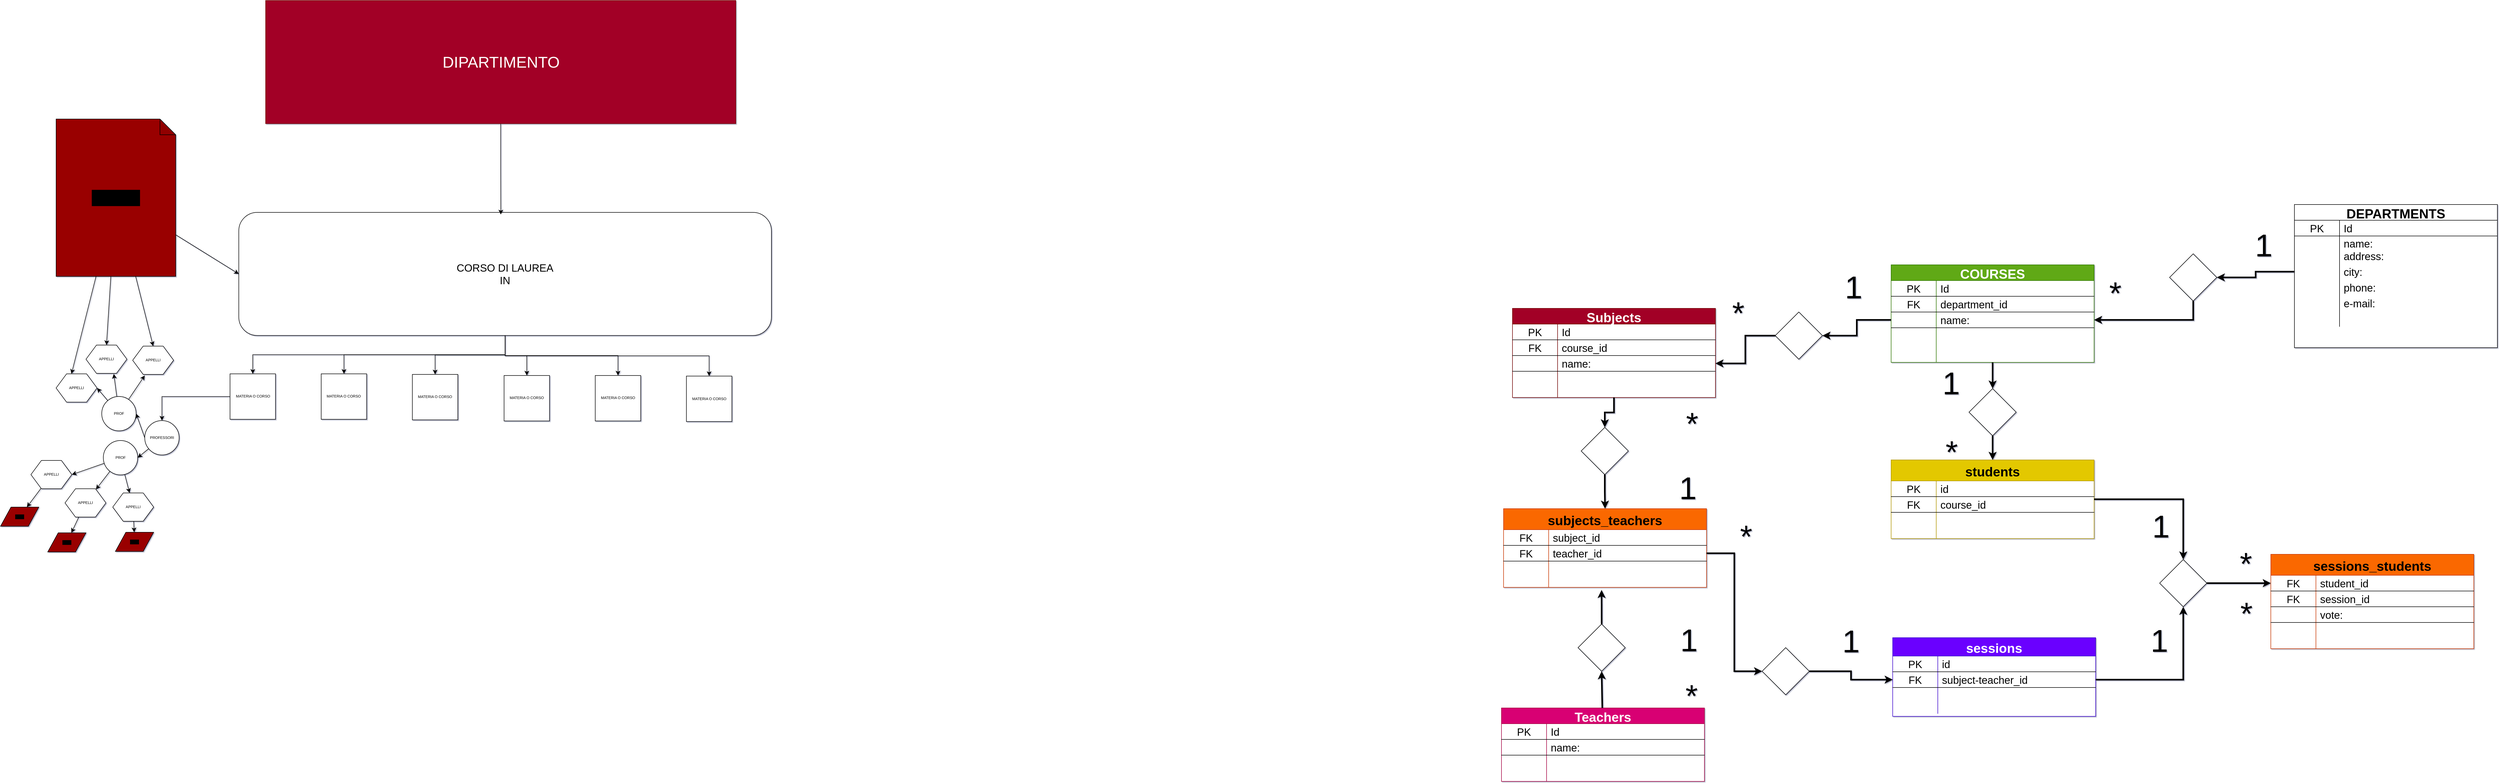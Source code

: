 <mxfile>
    <diagram id="xpTfQwLlDye6NHtaUpQL" name="Pagina-1">
        <mxGraphModel dx="5818" dy="3366" grid="1" gridSize="1" guides="1" tooltips="1" connect="1" arrows="1" fold="1" page="1" pageScale="1" pageWidth="827" pageHeight="1169" background="#ffffff" math="0" shadow="1">
            <root>
                <mxCell id="0"/>
                <mxCell id="1" parent="0"/>
                <mxCell id="140" value="" style="group" vertex="1" connectable="0" parent="1">
                    <mxGeometry x="-2970" y="-1360" width="1469.96" height="1051.5" as="geometry"/>
                </mxCell>
                <mxCell id="61" value="&lt;font style=&quot;font-size: 20px&quot;&gt;CORSO DI LAUREA&lt;br&gt;IN&lt;/font&gt;" style="rounded=1;whiteSpace=wrap;html=1;" parent="140" vertex="1">
                    <mxGeometry x="454.324" y="403.996" width="1015.636" height="234.78" as="geometry"/>
                </mxCell>
                <mxCell id="100" style="edgeStyle=orthogonalEdgeStyle;rounded=0;orthogonalLoop=1;jettySize=auto;html=1;fontSize=7;strokeColor=#000000;" parent="140" source="60" edge="1">
                    <mxGeometry relative="1" as="geometry">
                        <mxPoint x="954" y="408" as="targetPoint"/>
                    </mxGeometry>
                </mxCell>
                <mxCell id="60" value="DIPARTIMENTO" style="rounded=0;whiteSpace=wrap;html=1;fillColor=#a20025;strokeColor=#6F0000;fontColor=#ffffff;fontSize=30;" parent="140" vertex="1">
                    <mxGeometry x="505.523" width="896.533" height="234.78" as="geometry"/>
                </mxCell>
                <mxCell id="76" value="MATERIA O CORSO" style="whiteSpace=wrap;html=1;aspect=fixed;fontSize=7;" parent="140" vertex="1">
                    <mxGeometry x="611.457" y="711.881" width="86.704" height="86.704" as="geometry"/>
                </mxCell>
                <mxCell id="92" style="edgeStyle=orthogonalEdgeStyle;rounded=0;orthogonalLoop=1;jettySize=auto;html=1;fontSize=7;strokeColor=#000000;" parent="140" source="61" target="76" edge="1">
                    <mxGeometry x="293.96" y="-47.09" as="geometry"/>
                </mxCell>
                <mxCell id="84" value="MATERIA O CORSO" style="whiteSpace=wrap;html=1;aspect=fixed;fontSize=7;" parent="140" vertex="1">
                    <mxGeometry x="437.619" y="711.881" width="86.704" height="86.704" as="geometry"/>
                </mxCell>
                <mxCell id="91" style="edgeStyle=orthogonalEdgeStyle;rounded=0;orthogonalLoop=1;jettySize=auto;html=1;entryX=0.5;entryY=0;entryDx=0;entryDy=0;fontSize=7;strokeColor=#000000;" parent="140" source="61" target="84" edge="1">
                    <mxGeometry x="293.96" y="-47.09" as="geometry"/>
                </mxCell>
                <mxCell id="85" value="MATERIA O CORSO" style="whiteSpace=wrap;html=1;aspect=fixed;fontSize=7;" parent="140" vertex="1">
                    <mxGeometry x="785.296" y="712.976" width="86.704" height="86.704" as="geometry"/>
                </mxCell>
                <mxCell id="93" style="edgeStyle=orthogonalEdgeStyle;rounded=0;orthogonalLoop=1;jettySize=auto;html=1;fontSize=7;strokeColor=#000000;" parent="140" source="61" target="85" edge="1">
                    <mxGeometry x="293.96" y="-47.09" as="geometry"/>
                </mxCell>
                <mxCell id="87" value="MATERIA O CORSO" style="whiteSpace=wrap;html=1;aspect=fixed;fontSize=7;" parent="140" vertex="1">
                    <mxGeometry x="1134.01" y="715.053" width="86.704" height="86.704" as="geometry"/>
                </mxCell>
                <mxCell id="95" style="edgeStyle=orthogonalEdgeStyle;rounded=0;orthogonalLoop=1;jettySize=auto;html=1;entryX=0.5;entryY=0;entryDx=0;entryDy=0;fontSize=7;strokeColor=#000000;" parent="140" source="61" target="87" edge="1">
                    <mxGeometry x="293.96" y="-47.09" as="geometry"/>
                </mxCell>
                <mxCell id="88" value="MATERIA O CORSO" style="whiteSpace=wrap;html=1;aspect=fixed;fontSize=7;" parent="140" vertex="1">
                    <mxGeometry x="960.172" y="715.053" width="86.704" height="86.704" as="geometry"/>
                </mxCell>
                <mxCell id="94" style="edgeStyle=orthogonalEdgeStyle;rounded=0;orthogonalLoop=1;jettySize=auto;html=1;entryX=0.5;entryY=0;entryDx=0;entryDy=0;fontSize=7;strokeColor=#000000;" parent="140" source="61" target="88" edge="1">
                    <mxGeometry x="293.96" y="-47.09" as="geometry"/>
                </mxCell>
                <mxCell id="89" value="MATERIA O CORSO" style="whiteSpace=wrap;html=1;aspect=fixed;fontSize=7;" parent="140" vertex="1">
                    <mxGeometry x="1307.848" y="716.148" width="86.704" height="86.704" as="geometry"/>
                </mxCell>
                <mxCell id="96" style="edgeStyle=orthogonalEdgeStyle;rounded=0;orthogonalLoop=1;jettySize=auto;html=1;fontSize=7;strokeColor=#000000;" parent="140" source="61" target="89" edge="1">
                    <mxGeometry x="293.96" y="-47.09" as="geometry"/>
                </mxCell>
                <mxCell id="117" style="edgeStyle=none;rounded=0;orthogonalLoop=1;jettySize=auto;html=1;fontSize=7;strokeColor=#000000;" parent="140" source="97" edge="1">
                    <mxGeometry relative="1" as="geometry">
                        <mxPoint x="216" y="712" as="targetPoint"/>
                    </mxGeometry>
                </mxCell>
                <mxCell id="118" style="edgeStyle=none;rounded=0;orthogonalLoop=1;jettySize=auto;html=1;fontSize=7;strokeColor=#000000;" parent="140" source="97" edge="1">
                    <mxGeometry relative="1" as="geometry">
                        <mxPoint x="275" y="715" as="targetPoint"/>
                    </mxGeometry>
                </mxCell>
                <mxCell id="97" value="PROF" style="ellipse;whiteSpace=wrap;html=1;aspect=fixed;fontSize=7;" parent="140" vertex="1">
                    <mxGeometry x="193" y="755.003" width="65.592" height="65.592" as="geometry"/>
                </mxCell>
                <mxCell id="101" value="PROF" style="ellipse;whiteSpace=wrap;html=1;aspect=fixed;fontSize=7;" parent="140" vertex="1">
                    <mxGeometry x="196" y="839.003" width="65.592" height="65.592" as="geometry"/>
                </mxCell>
                <mxCell id="108" style="edgeStyle=none;rounded=0;orthogonalLoop=1;jettySize=auto;html=1;exitX=0;exitY=0.5;exitDx=0;exitDy=0;entryX=1;entryY=0.5;entryDx=0;entryDy=0;fontSize=7;strokeColor=#000000;" parent="140" source="102" target="97" edge="1">
                    <mxGeometry relative="1" as="geometry"/>
                </mxCell>
                <mxCell id="109" style="edgeStyle=none;rounded=0;orthogonalLoop=1;jettySize=auto;html=1;entryX=1;entryY=0.5;entryDx=0;entryDy=0;fontSize=7;strokeColor=#000000;" parent="140" source="102" target="101" edge="1">
                    <mxGeometry relative="1" as="geometry"/>
                </mxCell>
                <mxCell id="102" value="PROFESSORI" style="ellipse;whiteSpace=wrap;html=1;aspect=fixed;fontSize=7;" parent="140" vertex="1">
                    <mxGeometry x="275" y="801.003" width="65.592" height="65.592" as="geometry"/>
                </mxCell>
                <mxCell id="103" style="edgeStyle=orthogonalEdgeStyle;rounded=0;orthogonalLoop=1;jettySize=auto;html=1;entryX=0.5;entryY=0;entryDx=0;entryDy=0;fontSize=7;strokeColor=#000000;" parent="140" source="84" target="102" edge="1">
                    <mxGeometry relative="1" as="geometry"/>
                </mxCell>
                <mxCell id="111" value="APPELLI" style="shape=hexagon;perimeter=hexagonPerimeter2;whiteSpace=wrap;html=1;fixedSize=1;fontSize=7;" parent="140" vertex="1">
                    <mxGeometry x="106" y="711.88" width="78" height="54" as="geometry"/>
                </mxCell>
                <mxCell id="114" style="edgeStyle=none;rounded=0;orthogonalLoop=1;jettySize=auto;html=1;entryX=1;entryY=0.5;entryDx=0;entryDy=0;fontSize=7;strokeColor=#000000;" parent="140" source="97" target="111" edge="1">
                    <mxGeometry relative="1" as="geometry"/>
                </mxCell>
                <mxCell id="115" value="APPELLI" style="shape=hexagon;perimeter=hexagonPerimeter2;whiteSpace=wrap;html=1;fixedSize=1;fontSize=7;" parent="140" vertex="1">
                    <mxGeometry x="163" y="657" width="78" height="54" as="geometry"/>
                </mxCell>
                <mxCell id="116" value="APPELLI" style="shape=hexagon;perimeter=hexagonPerimeter2;whiteSpace=wrap;html=1;fixedSize=1;fontSize=7;" parent="140" vertex="1">
                    <mxGeometry x="252" y="658.98" width="78" height="54" as="geometry"/>
                </mxCell>
                <mxCell id="121" style="edgeStyle=none;rounded=0;orthogonalLoop=1;jettySize=auto;html=1;entryX=0;entryY=0.5;entryDx=0;entryDy=0;fontSize=7;strokeColor=#000000;" parent="140" source="120" target="61" edge="1">
                    <mxGeometry relative="1" as="geometry"/>
                </mxCell>
                <mxCell id="122" style="edgeStyle=none;rounded=0;orthogonalLoop=1;jettySize=auto;html=1;entryX=0.5;entryY=0;entryDx=0;entryDy=0;fontSize=7;strokeColor=#000000;" parent="140" source="120" target="116" edge="1">
                    <mxGeometry relative="1" as="geometry"/>
                </mxCell>
                <mxCell id="123" style="edgeStyle=none;rounded=0;orthogonalLoop=1;jettySize=auto;html=1;entryX=0.5;entryY=0;entryDx=0;entryDy=0;fontSize=7;strokeColor=#000000;" parent="140" source="120" target="115" edge="1">
                    <mxGeometry relative="1" as="geometry"/>
                </mxCell>
                <mxCell id="124" style="edgeStyle=none;rounded=0;orthogonalLoop=1;jettySize=auto;html=1;entryX=0.375;entryY=0;entryDx=0;entryDy=0;fontSize=7;strokeColor=#000000;" parent="140" source="120" target="111" edge="1">
                    <mxGeometry relative="1" as="geometry"/>
                </mxCell>
                <mxCell id="120" value="&lt;font style=&quot;font-size: 26px&quot;&gt;studenti&lt;/font&gt;" style="shape=note;whiteSpace=wrap;html=1;backgroundOutline=1;darkOpacity=0.05;fontSize=7;labelBackgroundColor=#000000;fillColor=#990000;" parent="140" vertex="1">
                    <mxGeometry x="106" y="226" width="228" height="300" as="geometry"/>
                </mxCell>
                <mxCell id="125" value="APPELLI" style="shape=hexagon;perimeter=hexagonPerimeter2;whiteSpace=wrap;html=1;fixedSize=1;fontSize=7;" parent="140" vertex="1">
                    <mxGeometry x="58" y="877" width="78" height="54" as="geometry"/>
                </mxCell>
                <mxCell id="137" style="edgeStyle=none;rounded=0;orthogonalLoop=1;jettySize=auto;html=1;entryX=1;entryY=0.5;entryDx=0;entryDy=0;fontSize=7;strokeColor=#000000;" parent="140" source="101" target="125" edge="1">
                    <mxGeometry relative="1" as="geometry"/>
                </mxCell>
                <mxCell id="126" value="APPELLI" style="shape=hexagon;perimeter=hexagonPerimeter2;whiteSpace=wrap;html=1;fixedSize=1;fontSize=7;" parent="140" vertex="1">
                    <mxGeometry x="123" y="931" width="78" height="54" as="geometry"/>
                </mxCell>
                <mxCell id="129" style="edgeStyle=none;rounded=0;orthogonalLoop=1;jettySize=auto;html=1;fontSize=7;strokeColor=#000000;" parent="140" source="101" target="126" edge="1">
                    <mxGeometry relative="1" as="geometry"/>
                </mxCell>
                <mxCell id="127" value="APPELLI" style="shape=hexagon;perimeter=hexagonPerimeter2;whiteSpace=wrap;html=1;fixedSize=1;fontSize=7;" parent="140" vertex="1">
                    <mxGeometry x="214" y="938.98" width="78" height="54" as="geometry"/>
                </mxCell>
                <mxCell id="128" style="edgeStyle=none;rounded=0;orthogonalLoop=1;jettySize=auto;html=1;fontSize=7;strokeColor=#000000;" parent="140" source="101" target="127" edge="1">
                    <mxGeometry relative="1" as="geometry"/>
                </mxCell>
                <mxCell id="131" value="VOTI" style="shape=parallelogram;perimeter=parallelogramPerimeter;whiteSpace=wrap;html=1;fixedSize=1;labelBackgroundColor=#000000;fontSize=7;fillColor=#990000;" parent="140" vertex="1">
                    <mxGeometry y="966" width="73" height="36.5" as="geometry"/>
                </mxCell>
                <mxCell id="138" style="edgeStyle=none;rounded=0;orthogonalLoop=1;jettySize=auto;html=1;fontSize=7;strokeColor=#000000;" parent="140" source="125" target="131" edge="1">
                    <mxGeometry relative="1" as="geometry"/>
                </mxCell>
                <mxCell id="132" value="VOTI" style="shape=parallelogram;perimeter=parallelogramPerimeter;whiteSpace=wrap;html=1;fixedSize=1;labelBackgroundColor=#000000;fontSize=7;fillColor=#990000;" parent="140" vertex="1">
                    <mxGeometry x="90" y="1015" width="73" height="36.5" as="geometry"/>
                </mxCell>
                <mxCell id="135" style="edgeStyle=none;rounded=0;orthogonalLoop=1;jettySize=auto;html=1;fontSize=7;strokeColor=#000000;" parent="140" source="126" target="132" edge="1">
                    <mxGeometry relative="1" as="geometry"/>
                </mxCell>
                <mxCell id="134" value="VOTI" style="shape=parallelogram;perimeter=parallelogramPerimeter;whiteSpace=wrap;html=1;fixedSize=1;labelBackgroundColor=#000000;fontSize=7;fillColor=#990000;" parent="140" vertex="1">
                    <mxGeometry x="219" y="1014" width="73" height="36.5" as="geometry"/>
                </mxCell>
                <mxCell id="139" style="edgeStyle=none;rounded=0;orthogonalLoop=1;jettySize=auto;html=1;fontSize=7;strokeColor=#000000;" parent="140" source="127" target="134" edge="1">
                    <mxGeometry relative="1" as="geometry"/>
                </mxCell>
                <mxCell id="419" value="" style="group" vertex="1" connectable="0" parent="1">
                    <mxGeometry x="-108" y="-971" width="1899" height="1100" as="geometry"/>
                </mxCell>
                <mxCell id="141" value="DEPARTMENTS" style="shape=table;startSize=30;container=1;collapsible=0;childLayout=tableLayout;fixedRows=1;rowLines=0;fontStyle=1;align=center;swimlaneFillColor=#ffffff;fontSize=25;" vertex="1" parent="419">
                    <mxGeometry x="1512" width="387" height="273" as="geometry"/>
                </mxCell>
                <mxCell id="142" value="" style="shape=partialRectangle;html=1;whiteSpace=wrap;collapsible=0;dropTarget=0;pointerEvents=0;fillColor=none;top=0;left=0;bottom=1;right=0;points=[[0,0.5],[1,0.5]];portConstraint=eastwest;" vertex="1" parent="141">
                    <mxGeometry y="30" width="387" height="30" as="geometry"/>
                </mxCell>
                <mxCell id="143" value="&lt;font style=&quot;font-size: 20px&quot;&gt;PK&lt;/font&gt;" style="shape=partialRectangle;html=1;whiteSpace=wrap;connectable=0;fillColor=none;top=0;left=0;bottom=0;right=0;overflow=hidden;labelBackgroundColor=none;labelBorderColor=none;fontColor=#000000;" vertex="1" parent="142">
                    <mxGeometry width="86" height="30" as="geometry"/>
                </mxCell>
                <mxCell id="144" value="Id" style="shape=partialRectangle;html=1;whiteSpace=wrap;connectable=0;fillColor=none;top=0;left=0;bottom=0;right=0;align=left;spacingLeft=6;overflow=hidden;labelBackgroundColor=none;labelBorderColor=none;fontColor=#000000;fontSize=20;" vertex="1" parent="142">
                    <mxGeometry x="86" width="301" height="30" as="geometry"/>
                </mxCell>
                <mxCell id="145" value="" style="shape=partialRectangle;html=1;whiteSpace=wrap;collapsible=0;dropTarget=0;pointerEvents=0;fillColor=none;top=0;left=0;bottom=0;right=0;points=[[0,0.5],[1,0.5]];portConstraint=eastwest;" vertex="1" parent="141">
                    <mxGeometry y="60" width="387" height="23" as="geometry"/>
                </mxCell>
                <mxCell id="146" value="" style="shape=partialRectangle;html=1;whiteSpace=wrap;connectable=0;fillColor=none;top=0;left=0;bottom=0;right=0;overflow=hidden;labelBackgroundColor=none;labelBorderColor=none;fontColor=#000000;" vertex="1" parent="145">
                    <mxGeometry width="86" height="23" as="geometry"/>
                </mxCell>
                <mxCell id="147" value="name:" style="shape=partialRectangle;html=1;whiteSpace=wrap;connectable=0;fillColor=none;top=0;left=0;bottom=0;right=0;align=left;spacingLeft=6;overflow=hidden;labelBackgroundColor=none;labelBorderColor=none;fontColor=#000000;fontSize=20;" vertex="1" parent="145">
                    <mxGeometry x="86" width="301" height="23" as="geometry"/>
                </mxCell>
                <mxCell id="148" value="" style="shape=partialRectangle;html=1;whiteSpace=wrap;collapsible=0;dropTarget=0;pointerEvents=0;fillColor=none;top=0;left=0;bottom=0;right=0;points=[[0,0.5],[1,0.5]];portConstraint=eastwest;" vertex="1" parent="141">
                    <mxGeometry y="83" width="387" height="30" as="geometry"/>
                </mxCell>
                <mxCell id="149" value="" style="shape=partialRectangle;html=1;whiteSpace=wrap;connectable=0;fillColor=none;top=0;left=0;bottom=0;right=0;overflow=hidden;labelBackgroundColor=none;labelBorderColor=none;fontColor=#000000;" vertex="1" parent="148">
                    <mxGeometry width="86" height="30" as="geometry"/>
                </mxCell>
                <mxCell id="150" value="address:" style="shape=partialRectangle;html=1;whiteSpace=wrap;connectable=0;fillColor=none;top=0;left=0;bottom=0;right=0;align=left;spacingLeft=6;overflow=hidden;labelBackgroundColor=none;labelBorderColor=none;fontColor=#000000;fontSize=20;" vertex="1" parent="148">
                    <mxGeometry x="86" width="301" height="30" as="geometry"/>
                </mxCell>
                <mxCell id="175" value="" style="shape=partialRectangle;html=1;whiteSpace=wrap;collapsible=0;dropTarget=0;pointerEvents=0;fillColor=none;top=0;left=0;bottom=0;right=0;points=[[0,0.5],[1,0.5]];portConstraint=eastwest;" vertex="1" parent="141">
                    <mxGeometry y="113" width="387" height="30" as="geometry"/>
                </mxCell>
                <mxCell id="176" value="" style="shape=partialRectangle;html=1;whiteSpace=wrap;connectable=0;fillColor=none;top=0;left=0;bottom=0;right=0;overflow=hidden;labelBackgroundColor=none;labelBorderColor=none;fontColor=#000000;" vertex="1" parent="175">
                    <mxGeometry width="86" height="30" as="geometry"/>
                </mxCell>
                <mxCell id="177" value="city:" style="shape=partialRectangle;html=1;whiteSpace=wrap;connectable=0;fillColor=none;top=0;left=0;bottom=0;right=0;align=left;spacingLeft=6;overflow=hidden;labelBackgroundColor=none;labelBorderColor=none;fontColor=#000000;fontSize=20;" vertex="1" parent="175">
                    <mxGeometry x="86" width="301" height="30" as="geometry"/>
                </mxCell>
                <mxCell id="178" value="" style="shape=partialRectangle;html=1;whiteSpace=wrap;collapsible=0;dropTarget=0;pointerEvents=0;fillColor=none;top=0;left=0;bottom=0;right=0;points=[[0,0.5],[1,0.5]];portConstraint=eastwest;" vertex="1" parent="141">
                    <mxGeometry y="143" width="387" height="30" as="geometry"/>
                </mxCell>
                <mxCell id="179" value="" style="shape=partialRectangle;html=1;whiteSpace=wrap;connectable=0;fillColor=none;top=0;left=0;bottom=0;right=0;overflow=hidden;labelBackgroundColor=none;labelBorderColor=none;fontColor=#000000;" vertex="1" parent="178">
                    <mxGeometry width="86" height="30" as="geometry"/>
                </mxCell>
                <mxCell id="180" value="phone:" style="shape=partialRectangle;html=1;whiteSpace=wrap;connectable=0;fillColor=none;top=0;left=0;bottom=0;right=0;align=left;spacingLeft=6;overflow=hidden;labelBackgroundColor=none;labelBorderColor=none;fontColor=#000000;fontSize=20;" vertex="1" parent="178">
                    <mxGeometry x="86" width="301" height="30" as="geometry"/>
                </mxCell>
                <mxCell id="181" value="" style="shape=partialRectangle;html=1;whiteSpace=wrap;collapsible=0;dropTarget=0;pointerEvents=0;fillColor=none;top=0;left=0;bottom=0;right=0;points=[[0,0.5],[1,0.5]];portConstraint=eastwest;" vertex="1" parent="141">
                    <mxGeometry y="173" width="387" height="30" as="geometry"/>
                </mxCell>
                <mxCell id="182" value="" style="shape=partialRectangle;html=1;whiteSpace=wrap;connectable=0;fillColor=none;top=0;left=0;bottom=0;right=0;overflow=hidden;labelBackgroundColor=none;labelBorderColor=none;fontColor=#000000;" vertex="1" parent="181">
                    <mxGeometry width="86" height="30" as="geometry"/>
                </mxCell>
                <mxCell id="183" value="e-mail:" style="shape=partialRectangle;html=1;whiteSpace=wrap;connectable=0;fillColor=none;top=0;left=0;bottom=0;right=0;align=left;spacingLeft=6;overflow=hidden;labelBackgroundColor=none;labelBorderColor=none;fontColor=#000000;fontSize=20;" vertex="1" parent="181">
                    <mxGeometry x="86" width="301" height="30" as="geometry"/>
                </mxCell>
                <mxCell id="184" value="" style="shape=partialRectangle;html=1;whiteSpace=wrap;collapsible=0;dropTarget=0;pointerEvents=0;fillColor=none;top=0;left=0;bottom=0;right=0;points=[[0,0.5],[1,0.5]];portConstraint=eastwest;" vertex="1" parent="141">
                    <mxGeometry y="203" width="387" height="30" as="geometry"/>
                </mxCell>
                <mxCell id="185" value="" style="shape=partialRectangle;html=1;whiteSpace=wrap;connectable=0;fillColor=none;top=0;left=0;bottom=0;right=0;overflow=hidden;labelBackgroundColor=none;labelBorderColor=none;fontColor=#000000;" vertex="1" parent="184">
                    <mxGeometry width="86" height="30" as="geometry"/>
                </mxCell>
                <mxCell id="186" value="" style="shape=partialRectangle;html=1;whiteSpace=wrap;connectable=0;fillColor=none;top=0;left=0;bottom=0;right=0;align=left;spacingLeft=6;overflow=hidden;labelBackgroundColor=none;labelBorderColor=none;fontColor=#000000;" vertex="1" parent="184">
                    <mxGeometry x="86" width="301" height="30" as="geometry"/>
                </mxCell>
                <mxCell id="157" value="COURSES" style="shape=table;startSize=30;container=1;collapsible=0;childLayout=tableLayout;fixedRows=1;rowLines=0;fontStyle=1;align=center;swimlaneFillColor=#ffffff;labelBackgroundColor=none;fillColor=#60a917;strokeColor=#2D7600;fontColor=#ffffff;fontSize=25;" vertex="1" parent="419">
                    <mxGeometry x="743" y="115" width="387" height="186" as="geometry"/>
                </mxCell>
                <mxCell id="158" value="" style="shape=partialRectangle;html=1;whiteSpace=wrap;collapsible=0;dropTarget=0;pointerEvents=0;fillColor=none;top=0;left=0;bottom=1;right=0;points=[[0,0.5],[1,0.5]];portConstraint=eastwest;" vertex="1" parent="157">
                    <mxGeometry y="30" width="387" height="30" as="geometry"/>
                </mxCell>
                <mxCell id="159" value="PK" style="shape=partialRectangle;html=1;whiteSpace=wrap;connectable=0;fillColor=none;top=0;left=0;bottom=0;right=0;overflow=hidden;labelBackgroundColor=none;labelBorderColor=none;fontColor=#000000;fontSize=20;" vertex="1" parent="158">
                    <mxGeometry width="86" height="30" as="geometry"/>
                </mxCell>
                <mxCell id="160" value="Id" style="shape=partialRectangle;html=1;whiteSpace=wrap;connectable=0;fillColor=none;top=0;left=0;bottom=0;right=0;align=left;spacingLeft=6;overflow=hidden;labelBackgroundColor=none;labelBorderColor=none;fontColor=#000000;fontSize=20;" vertex="1" parent="158">
                    <mxGeometry x="86" width="301" height="30" as="geometry"/>
                </mxCell>
                <mxCell id="194" value="" style="shape=partialRectangle;html=1;whiteSpace=wrap;collapsible=0;dropTarget=0;pointerEvents=0;fillColor=none;top=0;left=0;bottom=1;right=0;points=[[0,0.5],[1,0.5]];portConstraint=eastwest;" vertex="1" parent="157">
                    <mxGeometry y="60" width="387" height="30" as="geometry"/>
                </mxCell>
                <mxCell id="195" value="FK" style="shape=partialRectangle;html=1;whiteSpace=wrap;connectable=0;fillColor=none;top=0;left=0;bottom=0;right=0;overflow=hidden;labelBackgroundColor=none;labelBorderColor=none;fontColor=#000000;fontSize=20;" vertex="1" parent="194">
                    <mxGeometry width="86" height="30" as="geometry"/>
                </mxCell>
                <mxCell id="196" value="department_id" style="shape=partialRectangle;html=1;whiteSpace=wrap;connectable=0;fillColor=none;top=0;left=0;bottom=0;right=0;align=left;spacingLeft=6;overflow=hidden;labelBackgroundColor=none;labelBorderColor=none;fontColor=#000000;fontSize=20;" vertex="1" parent="194">
                    <mxGeometry x="86" width="301" height="30" as="geometry"/>
                </mxCell>
                <mxCell id="199" value="" style="shape=partialRectangle;html=1;whiteSpace=wrap;collapsible=0;dropTarget=0;pointerEvents=0;fillColor=none;top=0;left=0;bottom=1;right=0;points=[[0,0.5],[1,0.5]];portConstraint=eastwest;" vertex="1" parent="157">
                    <mxGeometry y="90" width="387" height="30" as="geometry"/>
                </mxCell>
                <mxCell id="200" value="" style="shape=partialRectangle;html=1;whiteSpace=wrap;connectable=0;fillColor=none;top=0;left=0;bottom=0;right=0;overflow=hidden;labelBackgroundColor=none;labelBorderColor=none;fontColor=#000000;" vertex="1" parent="199">
                    <mxGeometry width="86" height="30" as="geometry"/>
                </mxCell>
                <mxCell id="201" value="name:" style="shape=partialRectangle;html=1;whiteSpace=wrap;connectable=0;fillColor=none;top=0;left=0;bottom=0;right=0;align=left;spacingLeft=6;overflow=hidden;labelBackgroundColor=none;labelBorderColor=none;fontColor=#000000;fontSize=20;" vertex="1" parent="199">
                    <mxGeometry x="86" width="301" height="30" as="geometry"/>
                </mxCell>
                <mxCell id="161" value="" style="shape=partialRectangle;html=1;whiteSpace=wrap;collapsible=0;dropTarget=0;pointerEvents=0;fillColor=none;top=0;left=0;bottom=0;right=0;points=[[0,0.5],[1,0.5]];portConstraint=eastwest;" vertex="1" parent="157">
                    <mxGeometry y="120" width="387" height="30" as="geometry"/>
                </mxCell>
                <mxCell id="162" value="" style="shape=partialRectangle;html=1;whiteSpace=wrap;connectable=0;fillColor=none;top=0;left=0;bottom=0;right=0;overflow=hidden;labelBackgroundColor=none;labelBorderColor=none;fontColor=#000000;" vertex="1" parent="161">
                    <mxGeometry width="86" height="30" as="geometry"/>
                </mxCell>
                <mxCell id="163" value="" style="shape=partialRectangle;html=1;whiteSpace=wrap;connectable=0;fillColor=none;top=0;left=0;bottom=0;right=0;align=left;spacingLeft=6;overflow=hidden;labelBackgroundColor=none;labelBorderColor=none;fontColor=#000000;" vertex="1" parent="161">
                    <mxGeometry x="86" width="301" height="30" as="geometry"/>
                </mxCell>
                <mxCell id="164" value="" style="shape=partialRectangle;html=1;whiteSpace=wrap;collapsible=0;dropTarget=0;pointerEvents=0;fillColor=none;top=0;left=0;bottom=0;right=0;points=[[0,0.5],[1,0.5]];portConstraint=eastwest;" vertex="1" parent="157">
                    <mxGeometry y="150" width="387" height="36" as="geometry"/>
                </mxCell>
                <mxCell id="165" value="" style="shape=partialRectangle;html=1;whiteSpace=wrap;connectable=0;fillColor=none;top=0;left=0;bottom=0;right=0;overflow=hidden;labelBackgroundColor=none;labelBorderColor=none;fontColor=#000000;" vertex="1" parent="164">
                    <mxGeometry width="86" height="36" as="geometry"/>
                </mxCell>
                <mxCell id="166" value="" style="shape=partialRectangle;html=1;whiteSpace=wrap;connectable=0;fillColor=none;top=0;left=0;bottom=0;right=0;align=left;spacingLeft=6;overflow=hidden;labelBackgroundColor=none;labelBorderColor=none;fontColor=#000000;" vertex="1" parent="164">
                    <mxGeometry x="86" width="301" height="36" as="geometry"/>
                </mxCell>
                <mxCell id="173" value="*" style="text;html=1;align=center;verticalAlign=middle;resizable=0;points=[];autosize=1;strokeColor=none;fontSize=60;fontColor=#000000;" vertex="1" parent="419">
                    <mxGeometry x="1153" y="130" width="34" height="77" as="geometry"/>
                </mxCell>
                <mxCell id="174" value="1" style="text;html=1;align=center;verticalAlign=middle;resizable=0;points=[];autosize=1;strokeColor=none;fontSize=60;fontColor=#000000;" vertex="1" parent="419">
                    <mxGeometry x="1431" y="39" width="44" height="77" as="geometry"/>
                </mxCell>
                <mxCell id="246" style="edgeStyle=orthogonalEdgeStyle;rounded=0;orthogonalLoop=1;jettySize=auto;html=1;entryX=1;entryY=0.5;entryDx=0;entryDy=0;fontSize=20;fontColor=#000000;strokeColor=#000000;strokeWidth=3;" edge="1" parent="419" source="171" target="199">
                    <mxGeometry x="21" as="geometry"/>
                </mxCell>
                <mxCell id="171" value="" style="rhombus;whiteSpace=wrap;html=1;labelBackgroundColor=none;fontSize=25;fontColor=#000000;gradientColor=none;" vertex="1" parent="419">
                    <mxGeometry x="1274" y="94" width="90" height="90" as="geometry"/>
                </mxCell>
                <mxCell id="202" value="Subjects" style="shape=table;startSize=30;container=1;collapsible=0;childLayout=tableLayout;fixedRows=1;rowLines=0;fontStyle=1;align=center;swimlaneFillColor=#ffffff;labelBackgroundColor=none;fillColor=#a20025;strokeColor=#6F0000;fontColor=#ffffff;fontSize=25;" vertex="1" parent="419">
                    <mxGeometry x="21" y="198" width="387" height="170" as="geometry"/>
                </mxCell>
                <mxCell id="203" value="" style="shape=partialRectangle;html=1;whiteSpace=wrap;collapsible=0;dropTarget=0;pointerEvents=0;fillColor=none;top=0;left=0;bottom=1;right=0;points=[[0,0.5],[1,0.5]];portConstraint=eastwest;" vertex="1" parent="202">
                    <mxGeometry y="30" width="387" height="30" as="geometry"/>
                </mxCell>
                <mxCell id="204" value="PK" style="shape=partialRectangle;html=1;whiteSpace=wrap;connectable=0;fillColor=none;top=0;left=0;bottom=0;right=0;overflow=hidden;labelBackgroundColor=none;labelBorderColor=none;fontColor=#000000;fontSize=20;" vertex="1" parent="203">
                    <mxGeometry width="86" height="30" as="geometry"/>
                </mxCell>
                <mxCell id="205" value="Id" style="shape=partialRectangle;html=1;whiteSpace=wrap;connectable=0;fillColor=none;top=0;left=0;bottom=0;right=0;align=left;spacingLeft=6;overflow=hidden;labelBackgroundColor=none;labelBorderColor=none;fontColor=#000000;fontSize=20;" vertex="1" parent="203">
                    <mxGeometry x="86" width="301" height="30" as="geometry"/>
                </mxCell>
                <mxCell id="206" value="" style="shape=partialRectangle;html=1;whiteSpace=wrap;collapsible=0;dropTarget=0;pointerEvents=0;fillColor=none;top=0;left=0;bottom=1;right=0;points=[[0,0.5],[1,0.5]];portConstraint=eastwest;" vertex="1" parent="202">
                    <mxGeometry y="60" width="387" height="30" as="geometry"/>
                </mxCell>
                <mxCell id="207" value="FK" style="shape=partialRectangle;html=1;whiteSpace=wrap;connectable=0;fillColor=none;top=0;left=0;bottom=0;right=0;overflow=hidden;labelBackgroundColor=none;labelBorderColor=none;fontColor=#000000;fontSize=20;" vertex="1" parent="206">
                    <mxGeometry width="86" height="30" as="geometry"/>
                </mxCell>
                <mxCell id="208" value="course_id" style="shape=partialRectangle;html=1;whiteSpace=wrap;connectable=0;fillColor=none;top=0;left=0;bottom=0;right=0;align=left;spacingLeft=6;overflow=hidden;labelBackgroundColor=none;labelBorderColor=none;fontColor=#000000;fontSize=20;" vertex="1" parent="206">
                    <mxGeometry x="86" width="301" height="30" as="geometry"/>
                </mxCell>
                <mxCell id="209" value="" style="shape=partialRectangle;html=1;whiteSpace=wrap;collapsible=0;dropTarget=0;pointerEvents=0;fillColor=none;top=0;left=0;bottom=1;right=0;points=[[0,0.5],[1,0.5]];portConstraint=eastwest;" vertex="1" parent="202">
                    <mxGeometry y="90" width="387" height="30" as="geometry"/>
                </mxCell>
                <mxCell id="210" value="" style="shape=partialRectangle;html=1;whiteSpace=wrap;connectable=0;fillColor=none;top=0;left=0;bottom=0;right=0;overflow=hidden;labelBackgroundColor=none;labelBorderColor=none;fontColor=#000000;" vertex="1" parent="209">
                    <mxGeometry width="86" height="30" as="geometry"/>
                </mxCell>
                <mxCell id="211" value="name:" style="shape=partialRectangle;html=1;whiteSpace=wrap;connectable=0;fillColor=none;top=0;left=0;bottom=0;right=0;align=left;spacingLeft=6;overflow=hidden;labelBackgroundColor=none;labelBorderColor=none;fontColor=#000000;fontSize=20;" vertex="1" parent="209">
                    <mxGeometry x="86" width="301" height="30" as="geometry"/>
                </mxCell>
                <mxCell id="212" value="" style="shape=partialRectangle;html=1;whiteSpace=wrap;collapsible=0;dropTarget=0;pointerEvents=0;fillColor=none;top=0;left=0;bottom=0;right=0;points=[[0,0.5],[1,0.5]];portConstraint=eastwest;" vertex="1" parent="202">
                    <mxGeometry y="120" width="387" height="30" as="geometry"/>
                </mxCell>
                <mxCell id="213" value="" style="shape=partialRectangle;html=1;whiteSpace=wrap;connectable=0;fillColor=none;top=0;left=0;bottom=0;right=0;overflow=hidden;labelBackgroundColor=none;labelBorderColor=none;fontColor=#000000;" vertex="1" parent="212">
                    <mxGeometry width="86" height="30" as="geometry"/>
                </mxCell>
                <mxCell id="214" value="" style="shape=partialRectangle;html=1;whiteSpace=wrap;connectable=0;fillColor=none;top=0;left=0;bottom=0;right=0;align=left;spacingLeft=6;overflow=hidden;labelBackgroundColor=none;labelBorderColor=none;fontColor=#000000;" vertex="1" parent="212">
                    <mxGeometry x="86" width="301" height="30" as="geometry"/>
                </mxCell>
                <mxCell id="215" value="" style="shape=partialRectangle;html=1;whiteSpace=wrap;collapsible=0;dropTarget=0;pointerEvents=0;fillColor=none;top=0;left=0;bottom=0;right=0;points=[[0,0.5],[1,0.5]];portConstraint=eastwest;" vertex="1" parent="202">
                    <mxGeometry y="150" width="387" height="20" as="geometry"/>
                </mxCell>
                <mxCell id="216" value="" style="shape=partialRectangle;html=1;whiteSpace=wrap;connectable=0;fillColor=none;top=0;left=0;bottom=0;right=0;overflow=hidden;labelBackgroundColor=none;labelBorderColor=none;fontColor=#000000;" vertex="1" parent="215">
                    <mxGeometry width="86" height="20" as="geometry"/>
                </mxCell>
                <mxCell id="217" value="" style="shape=partialRectangle;html=1;whiteSpace=wrap;connectable=0;fillColor=none;top=0;left=0;bottom=0;right=0;align=left;spacingLeft=6;overflow=hidden;labelBackgroundColor=none;labelBorderColor=none;fontColor=#000000;" vertex="1" parent="215">
                    <mxGeometry x="86" width="301" height="20" as="geometry"/>
                </mxCell>
                <mxCell id="245" style="edgeStyle=orthogonalEdgeStyle;rounded=0;orthogonalLoop=1;jettySize=auto;html=1;entryX=1;entryY=0.5;entryDx=0;entryDy=0;fontSize=20;fontColor=#000000;strokeColor=#000000;strokeWidth=3;" edge="1" parent="419" source="243" target="209">
                    <mxGeometry x="21" as="geometry"/>
                </mxCell>
                <mxCell id="243" value="" style="rhombus;whiteSpace=wrap;html=1;labelBackgroundColor=none;fontSize=25;fontColor=#000000;gradientColor=none;" vertex="1" parent="419">
                    <mxGeometry x="522" y="205" width="90" height="90" as="geometry"/>
                </mxCell>
                <mxCell id="244" style="edgeStyle=orthogonalEdgeStyle;rounded=0;orthogonalLoop=1;jettySize=auto;html=1;entryX=1;entryY=0.5;entryDx=0;entryDy=0;fontSize=20;fontColor=#000000;strokeColor=#000000;strokeWidth=3;" edge="1" parent="419" source="199" target="243">
                    <mxGeometry x="21" as="geometry"/>
                </mxCell>
                <mxCell id="247" style="edgeStyle=orthogonalEdgeStyle;rounded=0;orthogonalLoop=1;jettySize=auto;html=1;entryX=1;entryY=0.5;entryDx=0;entryDy=0;fontSize=20;fontColor=#000000;strokeColor=#000000;strokeWidth=3;" edge="1" parent="419" source="175" target="171">
                    <mxGeometry x="21" as="geometry"/>
                </mxCell>
                <mxCell id="248" value="*" style="text;html=1;align=center;verticalAlign=middle;resizable=0;points=[];autosize=1;strokeColor=none;fontSize=60;fontColor=#000000;" vertex="1" parent="419">
                    <mxGeometry x="434" y="168" width="34" height="77" as="geometry"/>
                </mxCell>
                <mxCell id="251" value="Teachers" style="shape=table;startSize=30;container=1;collapsible=0;childLayout=tableLayout;fixedRows=1;rowLines=0;fontStyle=1;align=center;swimlaneFillColor=#ffffff;labelBackgroundColor=none;fillColor=#d80073;strokeColor=#A50040;fontColor=#ffffff;fontSize=25;" vertex="1" parent="419">
                    <mxGeometry y="960" width="387" height="140" as="geometry"/>
                </mxCell>
                <mxCell id="252" value="" style="shape=partialRectangle;html=1;whiteSpace=wrap;collapsible=0;dropTarget=0;pointerEvents=0;fillColor=none;top=0;left=0;bottom=1;right=0;points=[[0,0.5],[1,0.5]];portConstraint=eastwest;" vertex="1" parent="251">
                    <mxGeometry y="30" width="387" height="30" as="geometry"/>
                </mxCell>
                <mxCell id="253" value="PK" style="shape=partialRectangle;html=1;whiteSpace=wrap;connectable=0;fillColor=none;top=0;left=0;bottom=0;right=0;overflow=hidden;labelBackgroundColor=none;labelBorderColor=none;fontColor=#000000;fontSize=20;" vertex="1" parent="252">
                    <mxGeometry width="86" height="30" as="geometry"/>
                </mxCell>
                <mxCell id="254" value="Id" style="shape=partialRectangle;html=1;whiteSpace=wrap;connectable=0;fillColor=none;top=0;left=0;bottom=0;right=0;align=left;spacingLeft=6;overflow=hidden;labelBackgroundColor=none;labelBorderColor=none;fontColor=#000000;fontSize=20;" vertex="1" parent="252">
                    <mxGeometry x="86" width="301" height="30" as="geometry"/>
                </mxCell>
                <mxCell id="258" value="" style="shape=partialRectangle;html=1;whiteSpace=wrap;collapsible=0;dropTarget=0;pointerEvents=0;fillColor=none;top=0;left=0;bottom=1;right=0;points=[[0,0.5],[1,0.5]];portConstraint=eastwest;" vertex="1" parent="251">
                    <mxGeometry y="60" width="387" height="30" as="geometry"/>
                </mxCell>
                <mxCell id="259" value="" style="shape=partialRectangle;html=1;whiteSpace=wrap;connectable=0;fillColor=none;top=0;left=0;bottom=0;right=0;overflow=hidden;labelBackgroundColor=none;labelBorderColor=none;fontColor=#000000;" vertex="1" parent="258">
                    <mxGeometry width="86" height="30" as="geometry"/>
                </mxCell>
                <mxCell id="260" value="name:" style="shape=partialRectangle;html=1;whiteSpace=wrap;connectable=0;fillColor=none;top=0;left=0;bottom=0;right=0;align=left;spacingLeft=6;overflow=hidden;labelBackgroundColor=none;labelBorderColor=none;fontColor=#000000;fontSize=20;" vertex="1" parent="258">
                    <mxGeometry x="86" width="301" height="30" as="geometry"/>
                </mxCell>
                <mxCell id="261" value="" style="shape=partialRectangle;html=1;whiteSpace=wrap;collapsible=0;dropTarget=0;pointerEvents=0;fillColor=none;top=0;left=0;bottom=0;right=0;points=[[0,0.5],[1,0.5]];portConstraint=eastwest;" vertex="1" parent="251">
                    <mxGeometry y="90" width="387" height="30" as="geometry"/>
                </mxCell>
                <mxCell id="262" value="" style="shape=partialRectangle;html=1;whiteSpace=wrap;connectable=0;fillColor=none;top=0;left=0;bottom=0;right=0;overflow=hidden;labelBackgroundColor=none;labelBorderColor=none;fontColor=#000000;" vertex="1" parent="261">
                    <mxGeometry width="86" height="30" as="geometry"/>
                </mxCell>
                <mxCell id="263" value="" style="shape=partialRectangle;html=1;whiteSpace=wrap;connectable=0;fillColor=none;top=0;left=0;bottom=0;right=0;align=left;spacingLeft=6;overflow=hidden;labelBackgroundColor=none;labelBorderColor=none;fontColor=#000000;" vertex="1" parent="261">
                    <mxGeometry x="86" width="301" height="30" as="geometry"/>
                </mxCell>
                <mxCell id="264" value="" style="shape=partialRectangle;html=1;whiteSpace=wrap;collapsible=0;dropTarget=0;pointerEvents=0;fillColor=none;top=0;left=0;bottom=0;right=0;points=[[0,0.5],[1,0.5]];portConstraint=eastwest;" vertex="1" parent="251">
                    <mxGeometry y="120" width="387" height="20" as="geometry"/>
                </mxCell>
                <mxCell id="265" value="" style="shape=partialRectangle;html=1;whiteSpace=wrap;connectable=0;fillColor=none;top=0;left=0;bottom=0;right=0;overflow=hidden;labelBackgroundColor=none;labelBorderColor=none;fontColor=#000000;" vertex="1" parent="264">
                    <mxGeometry width="86" height="20" as="geometry"/>
                </mxCell>
                <mxCell id="266" value="" style="shape=partialRectangle;html=1;whiteSpace=wrap;connectable=0;fillColor=none;top=0;left=0;bottom=0;right=0;align=left;spacingLeft=6;overflow=hidden;labelBackgroundColor=none;labelBorderColor=none;fontColor=#000000;" vertex="1" parent="264">
                    <mxGeometry x="86" width="301" height="20" as="geometry"/>
                </mxCell>
                <mxCell id="282" value="1" style="text;html=1;align=center;verticalAlign=middle;resizable=0;points=[];autosize=1;strokeColor=none;fontSize=60;fontColor=#000000;" vertex="1" parent="419">
                    <mxGeometry x="649" y="119" width="44" height="77" as="geometry"/>
                </mxCell>
                <mxCell id="283" value="" style="rhombus;whiteSpace=wrap;html=1;labelBackgroundColor=none;fontSize=25;fontColor=#000000;gradientColor=none;" vertex="1" parent="419">
                    <mxGeometry x="152" y="425" width="90" height="90" as="geometry"/>
                </mxCell>
                <mxCell id="341" style="edgeStyle=orthogonalEdgeStyle;rounded=0;orthogonalLoop=1;jettySize=auto;html=1;entryX=0.5;entryY=0;entryDx=0;entryDy=0;fontSize=20;fontColor=#000000;strokeColor=#000000;strokeWidth=3;" edge="1" parent="419" source="202" target="283">
                    <mxGeometry relative="1" as="geometry"/>
                </mxCell>
                <mxCell id="321" value="subjects_teachers" style="shape=table;startSize=40;container=1;collapsible=0;childLayout=tableLayout;fixedRows=1;rowLines=0;fontStyle=1;align=center;swimlaneFillColor=#ffffff;labelBackgroundColor=none;fillColor=#fa6800;strokeColor=#C73500;fontColor=#000000;fontSize=25;" vertex="1" parent="419">
                    <mxGeometry x="4" y="580" width="387" height="150" as="geometry"/>
                </mxCell>
                <mxCell id="325" value="" style="shape=partialRectangle;html=1;whiteSpace=wrap;collapsible=0;dropTarget=0;pointerEvents=0;fillColor=none;top=0;left=0;bottom=1;right=0;points=[[0,0.5],[1,0.5]];portConstraint=eastwest;" vertex="1" parent="321">
                    <mxGeometry y="40" width="387" height="30" as="geometry"/>
                </mxCell>
                <mxCell id="326" value="FK" style="shape=partialRectangle;html=1;whiteSpace=wrap;connectable=0;fillColor=none;top=0;left=0;bottom=0;right=0;overflow=hidden;labelBackgroundColor=none;labelBorderColor=none;fontColor=#000000;fontSize=20;" vertex="1" parent="325">
                    <mxGeometry width="86" height="30" as="geometry"/>
                </mxCell>
                <mxCell id="327" value="subject_id" style="shape=partialRectangle;html=1;whiteSpace=wrap;connectable=0;fillColor=none;top=0;left=0;bottom=0;right=0;align=left;spacingLeft=6;overflow=hidden;labelBackgroundColor=none;labelBorderColor=none;fontColor=#000000;fontSize=20;" vertex="1" parent="325">
                    <mxGeometry x="86" width="301" height="30" as="geometry"/>
                </mxCell>
                <mxCell id="337" value="" style="shape=partialRectangle;html=1;whiteSpace=wrap;collapsible=0;dropTarget=0;pointerEvents=0;fillColor=none;top=0;left=0;bottom=1;right=0;points=[[0,0.5],[1,0.5]];portConstraint=eastwest;" vertex="1" parent="321">
                    <mxGeometry y="70" width="387" height="30" as="geometry"/>
                </mxCell>
                <mxCell id="338" value="FK" style="shape=partialRectangle;html=1;whiteSpace=wrap;connectable=0;fillColor=none;top=0;left=0;bottom=0;right=0;overflow=hidden;labelBackgroundColor=none;labelBorderColor=none;fontColor=#000000;fontSize=20;" vertex="1" parent="337">
                    <mxGeometry width="86" height="30" as="geometry"/>
                </mxCell>
                <mxCell id="339" value="teacher_id" style="shape=partialRectangle;html=1;whiteSpace=wrap;connectable=0;fillColor=none;top=0;left=0;bottom=0;right=0;align=left;spacingLeft=6;overflow=hidden;labelBackgroundColor=none;labelBorderColor=none;fontColor=#000000;fontSize=20;" vertex="1" parent="337">
                    <mxGeometry x="86" width="301" height="30" as="geometry"/>
                </mxCell>
                <mxCell id="331" value="" style="shape=partialRectangle;html=1;whiteSpace=wrap;collapsible=0;dropTarget=0;pointerEvents=0;fillColor=none;top=0;left=0;bottom=0;right=0;points=[[0,0.5],[1,0.5]];portConstraint=eastwest;" vertex="1" parent="321">
                    <mxGeometry y="100" width="387" height="30" as="geometry"/>
                </mxCell>
                <mxCell id="332" value="" style="shape=partialRectangle;html=1;whiteSpace=wrap;connectable=0;fillColor=none;top=0;left=0;bottom=0;right=0;overflow=hidden;labelBackgroundColor=none;labelBorderColor=none;fontColor=#000000;" vertex="1" parent="331">
                    <mxGeometry width="86" height="30" as="geometry"/>
                </mxCell>
                <mxCell id="333" value="" style="shape=partialRectangle;html=1;whiteSpace=wrap;connectable=0;fillColor=none;top=0;left=0;bottom=0;right=0;align=left;spacingLeft=6;overflow=hidden;labelBackgroundColor=none;labelBorderColor=none;fontColor=#000000;" vertex="1" parent="331">
                    <mxGeometry x="86" width="301" height="30" as="geometry"/>
                </mxCell>
                <mxCell id="334" value="" style="shape=partialRectangle;html=1;whiteSpace=wrap;collapsible=0;dropTarget=0;pointerEvents=0;fillColor=none;top=0;left=0;bottom=0;right=0;points=[[0,0.5],[1,0.5]];portConstraint=eastwest;" vertex="1" parent="321">
                    <mxGeometry y="130" width="387" height="20" as="geometry"/>
                </mxCell>
                <mxCell id="335" value="" style="shape=partialRectangle;html=1;whiteSpace=wrap;connectable=0;fillColor=none;top=0;left=0;bottom=0;right=0;overflow=hidden;labelBackgroundColor=none;labelBorderColor=none;fontColor=#000000;" vertex="1" parent="334">
                    <mxGeometry width="86" height="20" as="geometry"/>
                </mxCell>
                <mxCell id="336" value="" style="shape=partialRectangle;html=1;whiteSpace=wrap;connectable=0;fillColor=none;top=0;left=0;bottom=0;right=0;align=left;spacingLeft=6;overflow=hidden;labelBackgroundColor=none;labelBorderColor=none;fontColor=#000000;" vertex="1" parent="334">
                    <mxGeometry x="86" width="301" height="20" as="geometry"/>
                </mxCell>
                <mxCell id="340" style="edgeStyle=orthogonalEdgeStyle;rounded=0;orthogonalLoop=1;jettySize=auto;html=1;entryX=0.5;entryY=0;entryDx=0;entryDy=0;fontSize=20;fontColor=#000000;strokeColor=#000000;strokeWidth=3;" edge="1" parent="419" source="283" target="321">
                    <mxGeometry relative="1" as="geometry"/>
                </mxCell>
                <mxCell id="342" value="*" style="text;html=1;align=center;verticalAlign=middle;resizable=0;points=[];autosize=1;strokeColor=none;fontSize=60;fontColor=#000000;" vertex="1" parent="419">
                    <mxGeometry x="346" y="379" width="34" height="77" as="geometry"/>
                </mxCell>
                <mxCell id="343" value="1" style="text;html=1;align=center;verticalAlign=middle;resizable=0;points=[];autosize=1;strokeColor=none;fontSize=60;fontColor=#000000;" vertex="1" parent="419">
                    <mxGeometry x="333" y="502" width="44" height="77" as="geometry"/>
                </mxCell>
                <mxCell id="344" value="1" style="text;html=1;align=center;verticalAlign=middle;resizable=0;points=[];autosize=1;strokeColor=none;fontSize=60;fontColor=#000000;" vertex="1" parent="419">
                    <mxGeometry x="335" y="792" width="44" height="77" as="geometry"/>
                </mxCell>
                <mxCell id="345" value="*" style="text;html=1;align=center;verticalAlign=middle;resizable=0;points=[];autosize=1;strokeColor=none;fontSize=60;fontColor=#000000;" vertex="1" parent="419">
                    <mxGeometry x="345" y="898" width="34" height="77" as="geometry"/>
                </mxCell>
                <mxCell id="351" style="edgeStyle=none;rounded=0;orthogonalLoop=1;jettySize=auto;html=1;exitX=0.5;exitY=0;exitDx=0;exitDy=0;fontSize=20;fontColor=#000000;strokeColor=#000000;strokeWidth=3;entryX=0.483;entryY=1.251;entryDx=0;entryDy=0;entryPerimeter=0;" edge="1" parent="419" source="346" target="334">
                    <mxGeometry relative="1" as="geometry">
                        <mxPoint x="190" y="758" as="targetPoint"/>
                    </mxGeometry>
                </mxCell>
                <mxCell id="346" value="" style="rhombus;whiteSpace=wrap;html=1;labelBackgroundColor=none;fontSize=25;fontColor=#000000;gradientColor=none;" vertex="1" parent="419">
                    <mxGeometry x="146" y="800" width="90" height="90" as="geometry"/>
                </mxCell>
                <mxCell id="352" style="edgeStyle=none;rounded=0;orthogonalLoop=1;jettySize=auto;html=1;entryX=0.5;entryY=1;entryDx=0;entryDy=0;fontSize=20;fontColor=#000000;strokeColor=#000000;strokeWidth=3;" edge="1" parent="419" source="251" target="346">
                    <mxGeometry relative="1" as="geometry"/>
                </mxCell>
                <mxCell id="353" value="sessions" style="shape=table;startSize=35;container=1;collapsible=0;childLayout=tableLayout;fixedRows=1;rowLines=0;fontStyle=1;align=center;swimlaneFillColor=#ffffff;labelBackgroundColor=none;fillColor=#6a00ff;strokeColor=#3700CC;fontColor=#ffffff;fontSize=25;" vertex="1" parent="419">
                    <mxGeometry x="746" y="826" width="387" height="150" as="geometry"/>
                </mxCell>
                <mxCell id="354" value="" style="shape=partialRectangle;html=1;whiteSpace=wrap;collapsible=0;dropTarget=0;pointerEvents=0;fillColor=none;top=0;left=0;bottom=1;right=0;points=[[0,0.5],[1,0.5]];portConstraint=eastwest;" vertex="1" parent="353">
                    <mxGeometry y="35" width="387" height="30" as="geometry"/>
                </mxCell>
                <mxCell id="355" value="PK" style="shape=partialRectangle;html=1;whiteSpace=wrap;connectable=0;fillColor=none;top=0;left=0;bottom=0;right=0;overflow=hidden;labelBackgroundColor=none;labelBorderColor=none;fontColor=#000000;fontSize=20;" vertex="1" parent="354">
                    <mxGeometry width="86" height="30" as="geometry"/>
                </mxCell>
                <mxCell id="356" value="id" style="shape=partialRectangle;html=1;whiteSpace=wrap;connectable=0;fillColor=none;top=0;left=0;bottom=0;right=0;align=left;spacingLeft=6;overflow=hidden;labelBackgroundColor=none;labelBorderColor=none;fontColor=#000000;fontSize=20;" vertex="1" parent="354">
                    <mxGeometry x="86" width="301" height="30" as="geometry"/>
                </mxCell>
                <mxCell id="357" value="" style="shape=partialRectangle;html=1;whiteSpace=wrap;collapsible=0;dropTarget=0;pointerEvents=0;fillColor=none;top=0;left=0;bottom=1;right=0;points=[[0,0.5],[1,0.5]];portConstraint=eastwest;" vertex="1" parent="353">
                    <mxGeometry y="65" width="387" height="30" as="geometry"/>
                </mxCell>
                <mxCell id="358" value="FK" style="shape=partialRectangle;html=1;whiteSpace=wrap;connectable=0;fillColor=none;top=0;left=0;bottom=0;right=0;overflow=hidden;labelBackgroundColor=none;labelBorderColor=none;fontColor=#000000;fontSize=20;" vertex="1" parent="357">
                    <mxGeometry width="86" height="30" as="geometry"/>
                </mxCell>
                <mxCell id="359" value="subject-teacher_id" style="shape=partialRectangle;html=1;whiteSpace=wrap;connectable=0;fillColor=none;top=0;left=0;bottom=0;right=0;align=left;spacingLeft=6;overflow=hidden;labelBackgroundColor=none;labelBorderColor=none;fontColor=#000000;fontSize=20;" vertex="1" parent="357">
                    <mxGeometry x="86" width="301" height="30" as="geometry"/>
                </mxCell>
                <mxCell id="360" value="" style="shape=partialRectangle;html=1;whiteSpace=wrap;collapsible=0;dropTarget=0;pointerEvents=0;fillColor=none;top=0;left=0;bottom=0;right=0;points=[[0,0.5],[1,0.5]];portConstraint=eastwest;" vertex="1" parent="353">
                    <mxGeometry y="95" width="387" height="30" as="geometry"/>
                </mxCell>
                <mxCell id="361" value="" style="shape=partialRectangle;html=1;whiteSpace=wrap;connectable=0;fillColor=none;top=0;left=0;bottom=0;right=0;overflow=hidden;labelBackgroundColor=none;labelBorderColor=none;fontColor=#000000;" vertex="1" parent="360">
                    <mxGeometry width="86" height="30" as="geometry"/>
                </mxCell>
                <mxCell id="362" value="" style="shape=partialRectangle;html=1;whiteSpace=wrap;connectable=0;fillColor=none;top=0;left=0;bottom=0;right=0;align=left;spacingLeft=6;overflow=hidden;labelBackgroundColor=none;labelBorderColor=none;fontColor=#000000;" vertex="1" parent="360">
                    <mxGeometry x="86" width="301" height="30" as="geometry"/>
                </mxCell>
                <mxCell id="363" value="" style="shape=partialRectangle;html=1;whiteSpace=wrap;collapsible=0;dropTarget=0;pointerEvents=0;fillColor=none;top=0;left=0;bottom=0;right=0;points=[[0,0.5],[1,0.5]];portConstraint=eastwest;" vertex="1" parent="353">
                    <mxGeometry y="125" width="387" height="20" as="geometry"/>
                </mxCell>
                <mxCell id="364" value="" style="shape=partialRectangle;html=1;whiteSpace=wrap;connectable=0;fillColor=none;top=0;left=0;bottom=0;right=0;overflow=hidden;labelBackgroundColor=none;labelBorderColor=none;fontColor=#000000;" vertex="1" parent="363">
                    <mxGeometry width="86" height="20" as="geometry"/>
                </mxCell>
                <mxCell id="365" value="" style="shape=partialRectangle;html=1;whiteSpace=wrap;connectable=0;fillColor=none;top=0;left=0;bottom=0;right=0;align=left;spacingLeft=6;overflow=hidden;labelBackgroundColor=none;labelBorderColor=none;fontColor=#000000;" vertex="1" parent="363">
                    <mxGeometry x="86" width="301" height="20" as="geometry"/>
                </mxCell>
                <mxCell id="373" style="edgeStyle=orthogonalEdgeStyle;rounded=0;orthogonalLoop=1;jettySize=auto;html=1;fontSize=20;fontColor=#000000;strokeColor=#000000;strokeWidth=3;" edge="1" parent="419" source="366" target="357">
                    <mxGeometry relative="1" as="geometry"/>
                </mxCell>
                <mxCell id="366" value="" style="rhombus;whiteSpace=wrap;html=1;labelBackgroundColor=none;fontSize=25;fontColor=#000000;gradientColor=none;" vertex="1" parent="419">
                    <mxGeometry x="497" y="845" width="90" height="90" as="geometry"/>
                </mxCell>
                <mxCell id="367" value="*" style="text;html=1;align=center;verticalAlign=middle;resizable=0;points=[];autosize=1;strokeColor=none;fontSize=60;fontColor=#000000;" vertex="1" parent="419">
                    <mxGeometry x="449" y="594" width="34" height="77" as="geometry"/>
                </mxCell>
                <mxCell id="370" value="1" style="text;html=1;align=center;verticalAlign=middle;resizable=0;points=[];autosize=1;strokeColor=none;fontSize=60;fontColor=#000000;" vertex="1" parent="419">
                    <mxGeometry x="644" y="794" width="44" height="77" as="geometry"/>
                </mxCell>
                <mxCell id="372" style="edgeStyle=orthogonalEdgeStyle;rounded=0;orthogonalLoop=1;jettySize=auto;html=1;exitX=1;exitY=0.5;exitDx=0;exitDy=0;entryX=0;entryY=0.5;entryDx=0;entryDy=0;fontSize=20;fontColor=#000000;strokeColor=#000000;strokeWidth=3;" edge="1" parent="419" source="337" target="366">
                    <mxGeometry relative="1" as="geometry"/>
                </mxCell>
                <mxCell id="374" value="students" style="shape=table;startSize=40;container=1;collapsible=0;childLayout=tableLayout;fixedRows=1;rowLines=0;fontStyle=1;align=center;swimlaneFillColor=#ffffff;labelBackgroundColor=none;fillColor=#e3c800;strokeColor=#B09500;fontColor=#000000;fontSize=25;" vertex="1" parent="419">
                    <mxGeometry x="743" y="487" width="387" height="150" as="geometry"/>
                </mxCell>
                <mxCell id="375" value="" style="shape=partialRectangle;html=1;whiteSpace=wrap;collapsible=0;dropTarget=0;pointerEvents=0;fillColor=none;top=0;left=0;bottom=1;right=0;points=[[0,0.5],[1,0.5]];portConstraint=eastwest;" vertex="1" parent="374">
                    <mxGeometry y="40" width="387" height="30" as="geometry"/>
                </mxCell>
                <mxCell id="376" value="PK" style="shape=partialRectangle;html=1;whiteSpace=wrap;connectable=0;fillColor=none;top=0;left=0;bottom=0;right=0;overflow=hidden;labelBackgroundColor=none;labelBorderColor=none;fontColor=#000000;fontSize=20;" vertex="1" parent="375">
                    <mxGeometry width="86" height="30" as="geometry"/>
                </mxCell>
                <mxCell id="377" value="id" style="shape=partialRectangle;html=1;whiteSpace=wrap;connectable=0;fillColor=none;top=0;left=0;bottom=0;right=0;align=left;spacingLeft=6;overflow=hidden;labelBackgroundColor=none;labelBorderColor=none;fontColor=#000000;fontSize=20;" vertex="1" parent="375">
                    <mxGeometry x="86" width="301" height="30" as="geometry"/>
                </mxCell>
                <mxCell id="378" value="" style="shape=partialRectangle;html=1;whiteSpace=wrap;collapsible=0;dropTarget=0;pointerEvents=0;fillColor=none;top=0;left=0;bottom=1;right=0;points=[[0,0.5],[1,0.5]];portConstraint=eastwest;" vertex="1" parent="374">
                    <mxGeometry y="70" width="387" height="30" as="geometry"/>
                </mxCell>
                <mxCell id="379" value="FK" style="shape=partialRectangle;html=1;whiteSpace=wrap;connectable=0;fillColor=none;top=0;left=0;bottom=0;right=0;overflow=hidden;labelBackgroundColor=none;labelBorderColor=none;fontColor=#000000;fontSize=20;" vertex="1" parent="378">
                    <mxGeometry width="86" height="30" as="geometry"/>
                </mxCell>
                <mxCell id="380" value="course_id" style="shape=partialRectangle;html=1;whiteSpace=wrap;connectable=0;fillColor=none;top=0;left=0;bottom=0;right=0;align=left;spacingLeft=6;overflow=hidden;labelBackgroundColor=none;labelBorderColor=none;fontColor=#000000;fontSize=20;" vertex="1" parent="378">
                    <mxGeometry x="86" width="301" height="30" as="geometry"/>
                </mxCell>
                <mxCell id="381" value="" style="shape=partialRectangle;html=1;whiteSpace=wrap;collapsible=0;dropTarget=0;pointerEvents=0;fillColor=none;top=0;left=0;bottom=0;right=0;points=[[0,0.5],[1,0.5]];portConstraint=eastwest;" vertex="1" parent="374">
                    <mxGeometry y="100" width="387" height="30" as="geometry"/>
                </mxCell>
                <mxCell id="382" value="" style="shape=partialRectangle;html=1;whiteSpace=wrap;connectable=0;fillColor=none;top=0;left=0;bottom=0;right=0;overflow=hidden;labelBackgroundColor=none;labelBorderColor=none;fontColor=#000000;" vertex="1" parent="381">
                    <mxGeometry width="86" height="30" as="geometry"/>
                </mxCell>
                <mxCell id="383" value="" style="shape=partialRectangle;html=1;whiteSpace=wrap;connectable=0;fillColor=none;top=0;left=0;bottom=0;right=0;align=left;spacingLeft=6;overflow=hidden;labelBackgroundColor=none;labelBorderColor=none;fontColor=#000000;" vertex="1" parent="381">
                    <mxGeometry x="86" width="301" height="30" as="geometry"/>
                </mxCell>
                <mxCell id="384" value="" style="shape=partialRectangle;html=1;whiteSpace=wrap;collapsible=0;dropTarget=0;pointerEvents=0;fillColor=none;top=0;left=0;bottom=0;right=0;points=[[0,0.5],[1,0.5]];portConstraint=eastwest;" vertex="1" parent="374">
                    <mxGeometry y="130" width="387" height="20" as="geometry"/>
                </mxCell>
                <mxCell id="385" value="" style="shape=partialRectangle;html=1;whiteSpace=wrap;connectable=0;fillColor=none;top=0;left=0;bottom=0;right=0;overflow=hidden;labelBackgroundColor=none;labelBorderColor=none;fontColor=#000000;" vertex="1" parent="384">
                    <mxGeometry width="86" height="20" as="geometry"/>
                </mxCell>
                <mxCell id="386" value="" style="shape=partialRectangle;html=1;whiteSpace=wrap;connectable=0;fillColor=none;top=0;left=0;bottom=0;right=0;align=left;spacingLeft=6;overflow=hidden;labelBackgroundColor=none;labelBorderColor=none;fontColor=#000000;" vertex="1" parent="384">
                    <mxGeometry x="86" width="301" height="20" as="geometry"/>
                </mxCell>
                <mxCell id="392" style="edgeStyle=orthogonalEdgeStyle;rounded=0;orthogonalLoop=1;jettySize=auto;html=1;fontSize=20;fontColor=#000000;strokeColor=#000000;strokeWidth=3;" edge="1" parent="419" source="388" target="374">
                    <mxGeometry relative="1" as="geometry"/>
                </mxCell>
                <mxCell id="388" value="" style="rhombus;whiteSpace=wrap;html=1;labelBackgroundColor=none;fontSize=25;fontColor=#000000;gradientColor=none;" vertex="1" parent="419">
                    <mxGeometry x="891.5" y="351" width="90" height="90" as="geometry"/>
                </mxCell>
                <mxCell id="391" style="edgeStyle=orthogonalEdgeStyle;rounded=0;orthogonalLoop=1;jettySize=auto;html=1;fontSize=20;fontColor=#000000;strokeColor=#000000;strokeWidth=3;" edge="1" parent="419" source="157" target="388">
                    <mxGeometry relative="1" as="geometry"/>
                </mxCell>
                <mxCell id="393" value="*" style="text;html=1;align=center;verticalAlign=middle;resizable=0;points=[];autosize=1;strokeColor=none;fontSize=60;fontColor=#000000;" vertex="1" parent="419">
                    <mxGeometry x="841" y="433" width="34" height="77" as="geometry"/>
                </mxCell>
                <mxCell id="394" value="1" style="text;html=1;align=center;verticalAlign=middle;resizable=0;points=[];autosize=1;strokeColor=none;fontSize=60;fontColor=#000000;" vertex="1" parent="419">
                    <mxGeometry x="835" y="302" width="44" height="77" as="geometry"/>
                </mxCell>
                <mxCell id="395" value="sessions_students" style="shape=table;startSize=40;container=1;collapsible=0;childLayout=tableLayout;fixedRows=1;rowLines=0;fontStyle=1;align=center;swimlaneFillColor=#ffffff;labelBackgroundColor=none;fillColor=#fa6800;strokeColor=#C73500;fontColor=#000000;fontSize=25;" vertex="1" parent="419">
                    <mxGeometry x="1467" y="667" width="387" height="180" as="geometry"/>
                </mxCell>
                <mxCell id="399" value="" style="shape=partialRectangle;html=1;whiteSpace=wrap;collapsible=0;dropTarget=0;pointerEvents=0;fillColor=none;top=0;left=0;bottom=1;right=0;points=[[0,0.5],[1,0.5]];portConstraint=eastwest;" vertex="1" parent="395">
                    <mxGeometry y="40" width="387" height="30" as="geometry"/>
                </mxCell>
                <mxCell id="400" value="FK" style="shape=partialRectangle;html=1;whiteSpace=wrap;connectable=0;fillColor=none;top=0;left=0;bottom=0;right=0;overflow=hidden;labelBackgroundColor=none;labelBorderColor=none;fontColor=#000000;fontSize=20;" vertex="1" parent="399">
                    <mxGeometry width="86" height="30" as="geometry"/>
                </mxCell>
                <mxCell id="401" value="student_id" style="shape=partialRectangle;html=1;whiteSpace=wrap;connectable=0;fillColor=none;top=0;left=0;bottom=0;right=0;align=left;spacingLeft=6;overflow=hidden;labelBackgroundColor=none;labelBorderColor=none;fontColor=#000000;fontSize=20;" vertex="1" parent="399">
                    <mxGeometry x="86" width="301" height="30" as="geometry"/>
                </mxCell>
                <mxCell id="416" value="" style="shape=partialRectangle;html=1;whiteSpace=wrap;collapsible=0;dropTarget=0;pointerEvents=0;fillColor=none;top=0;left=0;bottom=1;right=0;points=[[0,0.5],[1,0.5]];portConstraint=eastwest;" vertex="1" parent="395">
                    <mxGeometry y="70" width="387" height="30" as="geometry"/>
                </mxCell>
                <mxCell id="417" value="FK" style="shape=partialRectangle;html=1;whiteSpace=wrap;connectable=0;fillColor=none;top=0;left=0;bottom=0;right=0;overflow=hidden;labelBackgroundColor=none;labelBorderColor=none;fontColor=#000000;fontSize=20;" vertex="1" parent="416">
                    <mxGeometry width="86" height="30" as="geometry"/>
                </mxCell>
                <mxCell id="418" value="session_id" style="shape=partialRectangle;html=1;whiteSpace=wrap;connectable=0;fillColor=none;top=0;left=0;bottom=0;right=0;align=left;spacingLeft=6;overflow=hidden;labelBackgroundColor=none;labelBorderColor=none;fontColor=#000000;fontSize=20;" vertex="1" parent="416">
                    <mxGeometry x="86" width="301" height="30" as="geometry"/>
                </mxCell>
                <mxCell id="420" value="" style="shape=partialRectangle;html=1;whiteSpace=wrap;collapsible=0;dropTarget=0;pointerEvents=0;fillColor=none;top=0;left=0;bottom=1;right=0;points=[[0,0.5],[1,0.5]];portConstraint=eastwest;" vertex="1" parent="395">
                    <mxGeometry y="100" width="387" height="30" as="geometry"/>
                </mxCell>
                <mxCell id="421" value="" style="shape=partialRectangle;html=1;whiteSpace=wrap;connectable=0;fillColor=none;top=0;left=0;bottom=0;right=0;overflow=hidden;labelBackgroundColor=none;labelBorderColor=none;fontColor=#000000;fontSize=20;" vertex="1" parent="420">
                    <mxGeometry width="86" height="30" as="geometry"/>
                </mxCell>
                <mxCell id="422" value="vote:" style="shape=partialRectangle;html=1;whiteSpace=wrap;connectable=0;fillColor=none;top=0;left=0;bottom=0;right=0;align=left;spacingLeft=6;overflow=hidden;labelBackgroundColor=none;labelBorderColor=none;fontColor=#000000;fontSize=20;" vertex="1" parent="420">
                    <mxGeometry x="86" width="301" height="30" as="geometry"/>
                </mxCell>
                <mxCell id="402" value="" style="shape=partialRectangle;html=1;whiteSpace=wrap;collapsible=0;dropTarget=0;pointerEvents=0;fillColor=none;top=0;left=0;bottom=0;right=0;points=[[0,0.5],[1,0.5]];portConstraint=eastwest;" vertex="1" parent="395">
                    <mxGeometry y="130" width="387" height="30" as="geometry"/>
                </mxCell>
                <mxCell id="403" value="" style="shape=partialRectangle;html=1;whiteSpace=wrap;connectable=0;fillColor=none;top=0;left=0;bottom=0;right=0;overflow=hidden;labelBackgroundColor=none;labelBorderColor=none;fontColor=#000000;" vertex="1" parent="402">
                    <mxGeometry width="86" height="30" as="geometry"/>
                </mxCell>
                <mxCell id="404" value="" style="shape=partialRectangle;html=1;whiteSpace=wrap;connectable=0;fillColor=none;top=0;left=0;bottom=0;right=0;align=left;spacingLeft=6;overflow=hidden;labelBackgroundColor=none;labelBorderColor=none;fontColor=#000000;" vertex="1" parent="402">
                    <mxGeometry x="86" width="301" height="30" as="geometry"/>
                </mxCell>
                <mxCell id="405" value="" style="shape=partialRectangle;html=1;whiteSpace=wrap;collapsible=0;dropTarget=0;pointerEvents=0;fillColor=none;top=0;left=0;bottom=0;right=0;points=[[0,0.5],[1,0.5]];portConstraint=eastwest;" vertex="1" parent="395">
                    <mxGeometry y="160" width="387" height="20" as="geometry"/>
                </mxCell>
                <mxCell id="406" value="" style="shape=partialRectangle;html=1;whiteSpace=wrap;connectable=0;fillColor=none;top=0;left=0;bottom=0;right=0;overflow=hidden;labelBackgroundColor=none;labelBorderColor=none;fontColor=#000000;" vertex="1" parent="405">
                    <mxGeometry width="86" height="20" as="geometry"/>
                </mxCell>
                <mxCell id="407" value="" style="shape=partialRectangle;html=1;whiteSpace=wrap;connectable=0;fillColor=none;top=0;left=0;bottom=0;right=0;align=left;spacingLeft=6;overflow=hidden;labelBackgroundColor=none;labelBorderColor=none;fontColor=#000000;" vertex="1" parent="405">
                    <mxGeometry x="86" width="301" height="20" as="geometry"/>
                </mxCell>
                <mxCell id="411" style="edgeStyle=orthogonalEdgeStyle;rounded=0;orthogonalLoop=1;jettySize=auto;html=1;fontSize=20;fontColor=#000000;strokeColor=#000000;strokeWidth=3;" edge="1" parent="419" source="408" target="399">
                    <mxGeometry relative="1" as="geometry"/>
                </mxCell>
                <mxCell id="408" value="" style="rhombus;whiteSpace=wrap;html=1;labelBackgroundColor=none;fontSize=25;fontColor=#000000;gradientColor=none;" vertex="1" parent="419">
                    <mxGeometry x="1255" y="677" width="90" height="90" as="geometry"/>
                </mxCell>
                <mxCell id="410" style="edgeStyle=orthogonalEdgeStyle;rounded=0;orthogonalLoop=1;jettySize=auto;html=1;entryX=0.5;entryY=1;entryDx=0;entryDy=0;fontSize=20;fontColor=#000000;strokeColor=#000000;strokeWidth=3;" edge="1" parent="419" source="357" target="408">
                    <mxGeometry relative="1" as="geometry"/>
                </mxCell>
                <mxCell id="412" value="1" style="text;html=1;align=center;verticalAlign=middle;resizable=0;points=[];autosize=1;strokeColor=none;fontSize=60;fontColor=#000000;" vertex="1" parent="419">
                    <mxGeometry x="1232" y="793" width="44" height="77" as="geometry"/>
                </mxCell>
                <mxCell id="413" value="1" style="text;html=1;align=center;verticalAlign=middle;resizable=0;points=[];autosize=1;strokeColor=none;fontSize=60;fontColor=#000000;" vertex="1" parent="419">
                    <mxGeometry x="1235" y="575" width="44" height="77" as="geometry"/>
                </mxCell>
                <mxCell id="414" value="*" style="text;html=1;align=center;verticalAlign=middle;resizable=0;points=[];autosize=1;strokeColor=none;fontSize=60;fontColor=#000000;" vertex="1" parent="419">
                    <mxGeometry x="1402" y="646" width="34" height="77" as="geometry"/>
                </mxCell>
                <mxCell id="415" value="*" style="text;html=1;align=center;verticalAlign=middle;resizable=0;points=[];autosize=1;strokeColor=none;fontSize=60;fontColor=#000000;" vertex="1" parent="419">
                    <mxGeometry x="1403" y="741" width="34" height="77" as="geometry"/>
                </mxCell>
                <mxCell id="409" style="edgeStyle=orthogonalEdgeStyle;rounded=0;orthogonalLoop=1;jettySize=auto;html=1;entryX=0.5;entryY=0;entryDx=0;entryDy=0;fontSize=20;fontColor=#000000;strokeColor=#000000;strokeWidth=3;" edge="1" parent="419" source="374" target="408">
                    <mxGeometry relative="1" as="geometry"/>
                </mxCell>
            </root>
        </mxGraphModel>
    </diagram>
</mxfile>